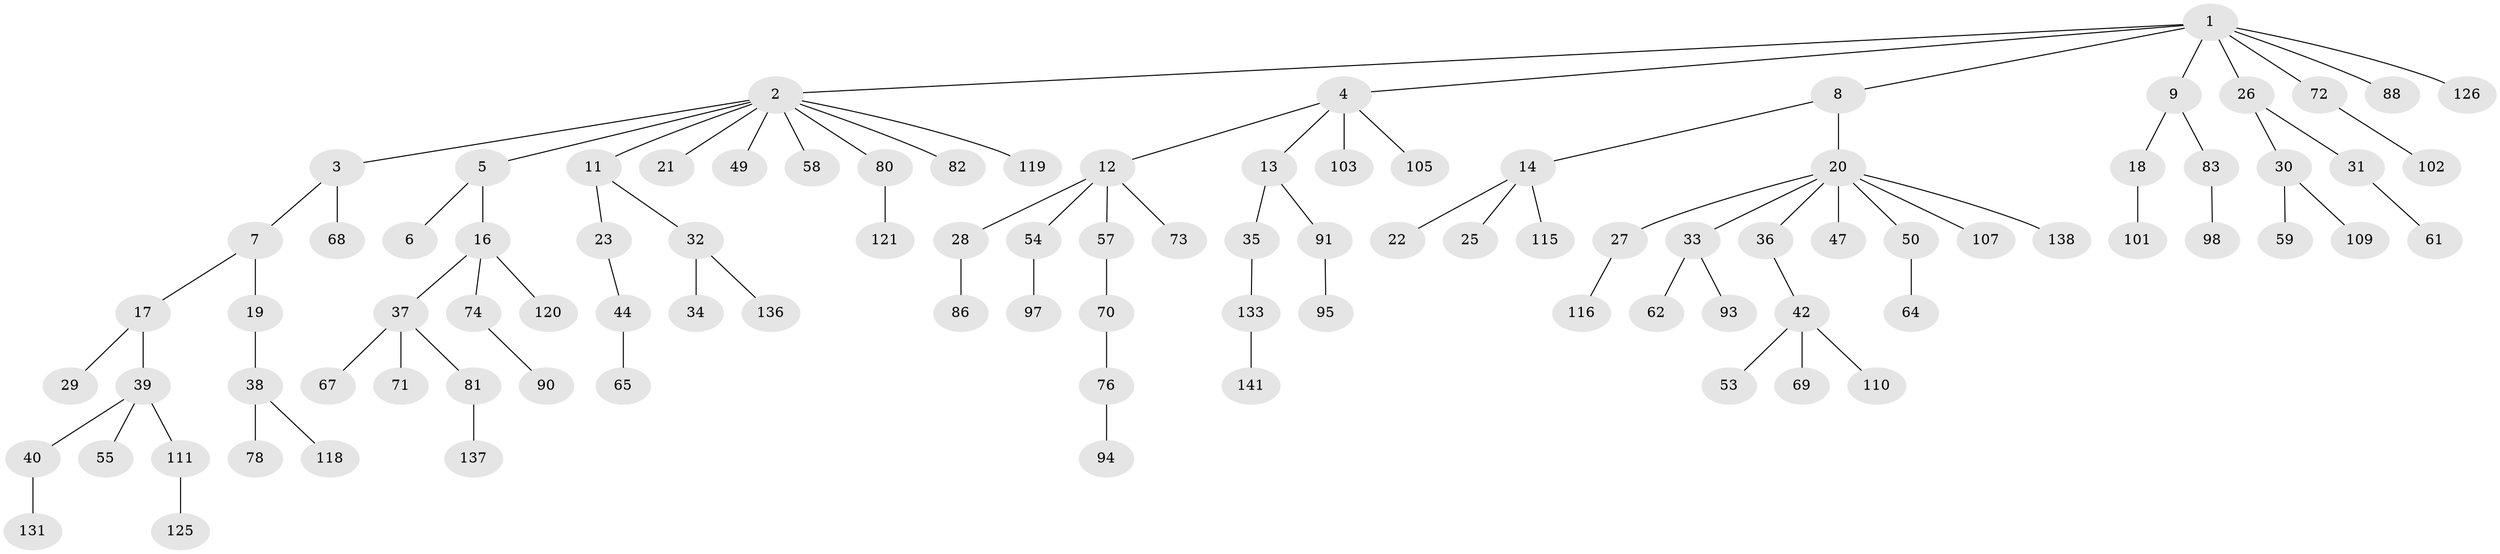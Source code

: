 // original degree distribution, {6: 0.028169014084507043, 8: 0.007042253521126761, 3: 0.09859154929577464, 4: 0.09859154929577464, 1: 0.5070422535211268, 2: 0.24647887323943662, 5: 0.014084507042253521}
// Generated by graph-tools (version 1.1) at 2025/42/03/06/25 10:42:02]
// undirected, 97 vertices, 96 edges
graph export_dot {
graph [start="1"]
  node [color=gray90,style=filled];
  1 [super="+10"];
  2 [super="+48"];
  3;
  4 [super="+124"];
  5 [super="+77"];
  6;
  7 [super="+135"];
  8;
  9 [super="+106"];
  11 [super="+15"];
  12 [super="+52"];
  13 [super="+104"];
  14 [super="+89"];
  16 [super="+142"];
  17 [super="+41"];
  18 [super="+130"];
  19;
  20 [super="+24"];
  21;
  22;
  23;
  25 [super="+51"];
  26 [super="+134"];
  27;
  28 [super="+85"];
  29 [super="+112"];
  30 [super="+87"];
  31 [super="+122"];
  32 [super="+66"];
  33 [super="+46"];
  34;
  35 [super="+96"];
  36;
  37 [super="+43"];
  38 [super="+123"];
  39 [super="+99"];
  40;
  42 [super="+45"];
  44 [super="+56"];
  47 [super="+128"];
  49;
  50 [super="+60"];
  53;
  54 [super="+75"];
  55;
  57;
  58;
  59;
  61 [super="+79"];
  62 [super="+63"];
  64;
  65;
  67;
  68;
  69 [super="+92"];
  70 [super="+127"];
  71 [super="+108"];
  72;
  73;
  74;
  76;
  78;
  80 [super="+84"];
  81;
  82;
  83 [super="+114"];
  86 [super="+117"];
  88;
  90;
  91 [super="+140"];
  93 [super="+113"];
  94;
  95;
  97;
  98 [super="+100"];
  101;
  102;
  103;
  105;
  107 [super="+129"];
  109;
  110;
  111;
  115 [super="+132"];
  116;
  118;
  119 [super="+139"];
  120;
  121;
  125;
  126;
  131;
  133;
  136;
  137;
  138;
  141;
  1 -- 2;
  1 -- 4;
  1 -- 8;
  1 -- 9;
  1 -- 126;
  1 -- 72;
  1 -- 26;
  1 -- 88;
  2 -- 3;
  2 -- 5;
  2 -- 11;
  2 -- 21;
  2 -- 58;
  2 -- 82;
  2 -- 80;
  2 -- 49;
  2 -- 119;
  3 -- 7;
  3 -- 68;
  4 -- 12;
  4 -- 13;
  4 -- 103;
  4 -- 105;
  5 -- 6;
  5 -- 16;
  7 -- 17;
  7 -- 19;
  8 -- 14;
  8 -- 20;
  9 -- 18;
  9 -- 83;
  11 -- 32;
  11 -- 23;
  12 -- 28;
  12 -- 54;
  12 -- 57;
  12 -- 73;
  13 -- 35;
  13 -- 91;
  14 -- 22;
  14 -- 25;
  14 -- 115;
  16 -- 37;
  16 -- 74;
  16 -- 120;
  17 -- 29;
  17 -- 39;
  18 -- 101;
  19 -- 38;
  20 -- 27;
  20 -- 33;
  20 -- 36;
  20 -- 107;
  20 -- 50;
  20 -- 47;
  20 -- 138;
  23 -- 44;
  26 -- 30;
  26 -- 31;
  27 -- 116;
  28 -- 86;
  30 -- 59;
  30 -- 109;
  31 -- 61;
  32 -- 34;
  32 -- 136;
  33 -- 93;
  33 -- 62;
  35 -- 133;
  36 -- 42;
  37 -- 67;
  37 -- 81;
  37 -- 71;
  38 -- 78;
  38 -- 118;
  39 -- 40;
  39 -- 55;
  39 -- 111;
  40 -- 131;
  42 -- 110;
  42 -- 53;
  42 -- 69;
  44 -- 65;
  50 -- 64;
  54 -- 97;
  57 -- 70;
  70 -- 76;
  72 -- 102;
  74 -- 90;
  76 -- 94;
  80 -- 121;
  81 -- 137;
  83 -- 98;
  91 -- 95;
  111 -- 125;
  133 -- 141;
}

